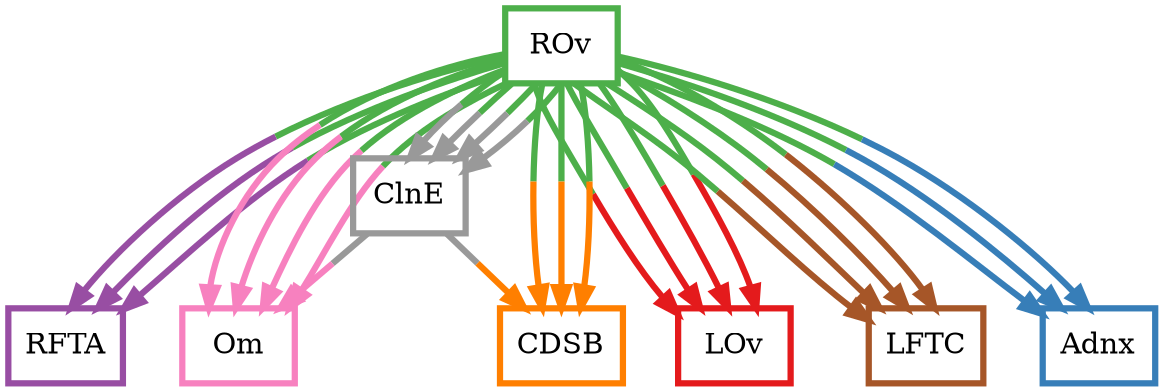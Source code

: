 digraph barS {
	{
		rank=same
	7 [shape=box,penwidth=3,colorscheme=set19,color=3,label="ROv"]
	}
	{
		rank=same
		6 [shape=box,penwidth=3,colorscheme=set19,color=4,label="RFTA"]
		5 [shape=box,penwidth=3,colorscheme=set19,color=8,label="Om"]
		4 [shape=box,penwidth=3,colorscheme=set19,color=1,label="LOv"]
		3 [shape=box,penwidth=3,colorscheme=set19,color=7,label="LFTC"]
		1 [shape=box,penwidth=3,colorscheme=set19,color=5,label="CDSB"]
		0 [shape=box,penwidth=3,colorscheme=set19,color=2,label="Adnx"]
	}
	2 [shape=box,penwidth=3,colorscheme=set19,color=9,label="ClnE"]
	7 -> 2 [penwidth=3,colorscheme=set19,color="3;0.5:9"]
	7 -> 5 [penwidth=3,colorscheme=set19,color="3;0.5:8"]
	7 -> 1 [penwidth=3,colorscheme=set19,color="3;0.5:5"]
	7 -> 2 [penwidth=3,colorscheme=set19,color="3;0.5:9"]
	7 -> 0 [penwidth=3,colorscheme=set19,color="3;0.5:2"]
	7 -> 3 [penwidth=3,colorscheme=set19,color="3;0.5:7"]
	7 -> 4 [penwidth=3,colorscheme=set19,color="3;0.5:1"]
	7 -> 6 [penwidth=3,colorscheme=set19,color="3;0.5:4"]
	7 -> 5 [penwidth=3,colorscheme=set19,color="3;0.5:8"]
	7 -> 1 [penwidth=3,colorscheme=set19,color="3;0.5:5"]
	7 -> 2 [penwidth=3,colorscheme=set19,color="3;0.5:9"]
	7 -> 0 [penwidth=3,colorscheme=set19,color="3;0.5:2"]
	7 -> 3 [penwidth=3,colorscheme=set19,color="3;0.5:7"]
	7 -> 4 [penwidth=3,colorscheme=set19,color="3;0.5:1"]
	7 -> 6 [penwidth=3,colorscheme=set19,color="3;0.5:4"]
	7 -> 5 [penwidth=3,colorscheme=set19,color="3;0.5:8"]
	7 -> 1 [penwidth=3,colorscheme=set19,color="3;0.5:5"]
	7 -> 2 [penwidth=3,colorscheme=set19,color="3;0.5:9"]
	7 -> 3 [penwidth=3,colorscheme=set19,color="3;0.5:7"]
	7 -> 4 [penwidth=3,colorscheme=set19,color="3;0.5:1"]
	7 -> 6 [penwidth=3,colorscheme=set19,color="3;0.5:4"]
	7 -> 0 [penwidth=3,colorscheme=set19,color="3;0.5:2"]
	7 -> 5 [penwidth=3,colorscheme=set19,color="3;0.5:8"]
	7 -> 3 [penwidth=3,colorscheme=set19,color="3;0.5:7"]
	7 -> 4 [penwidth=3,colorscheme=set19,color="3;0.5:1"]
	2 -> 5 [penwidth=3,colorscheme=set19,color="9;0.5:8"]
	2 -> 1 [penwidth=3,colorscheme=set19,color="9;0.5:5"]
}
